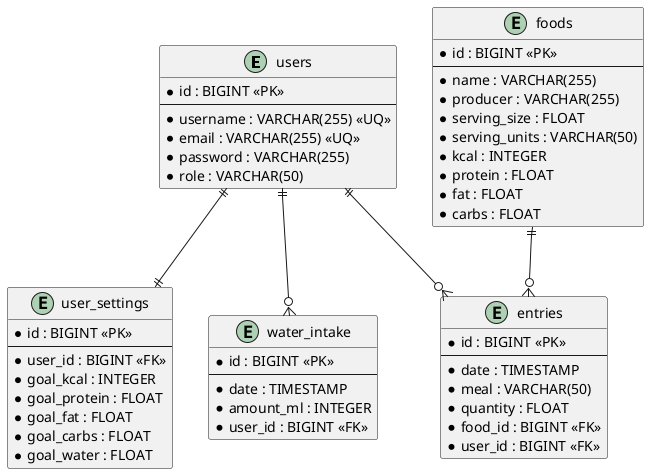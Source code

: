 @startuml
entity "users" {
    * id : BIGINT <<PK>>
    --
    * username : VARCHAR(255) <<UQ>>
    * email : VARCHAR(255) <<UQ>>
    * password : VARCHAR(255)
    * role : VARCHAR(50)
}

entity "user_settings" {
    * id : BIGINT <<PK>>
    --
    * user_id : BIGINT <<FK>>
    * goal_kcal : INTEGER
    * goal_protein : FLOAT
    * goal_fat : FLOAT
    * goal_carbs : FLOAT
    * goal_water : FLOAT
}

entity "foods" {
    * id : BIGINT <<PK>>
    --
    * name : VARCHAR(255)
    * producer : VARCHAR(255)
    * serving_size : FLOAT
    * serving_units : VARCHAR(50)
    * kcal : INTEGER
    * protein : FLOAT
    * fat : FLOAT
    * carbs : FLOAT
}

entity "entries" {
    * id : BIGINT <<PK>>
    --
    * date : TIMESTAMP
    * meal : VARCHAR(50)
    * quantity : FLOAT
    * food_id : BIGINT <<FK>>
    * user_id : BIGINT <<FK>>
}

entity "water_intake" {
    * id : BIGINT <<PK>>
    --
    * date : TIMESTAMP
    * amount_ml : INTEGER
    * user_id : BIGINT <<FK>>
}


users ||--o{ entries
users ||--o{ water_intake

users ||--|| user_settings
foods ||--o{ entries
@enduml
